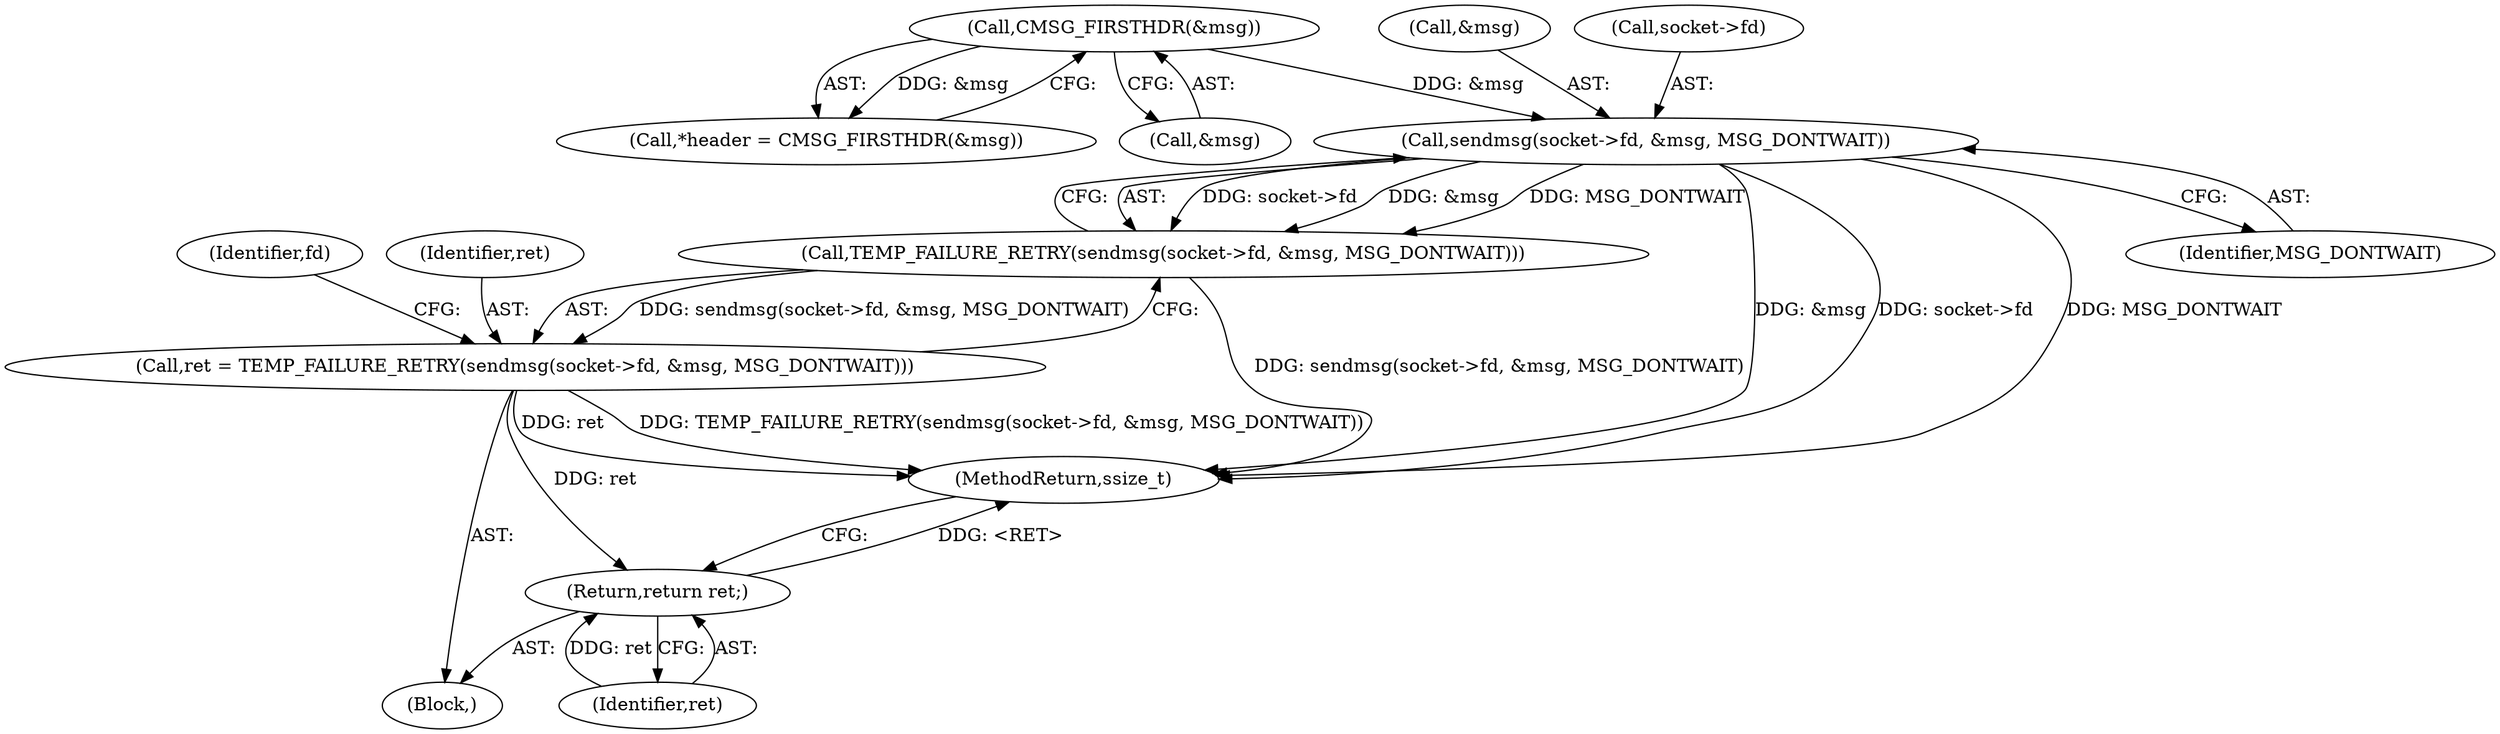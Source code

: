 digraph "0_Android_472271b153c5dc53c28beac55480a8d8434b2d5c_65@API" {
"1000204" [label="(Call,sendmsg(socket->fd, &msg, MSG_DONTWAIT))"];
"1000173" [label="(Call,CMSG_FIRSTHDR(&msg))"];
"1000203" [label="(Call,TEMP_FAILURE_RETRY(sendmsg(socket->fd, &msg, MSG_DONTWAIT)))"];
"1000201" [label="(Call,ret = TEMP_FAILURE_RETRY(sendmsg(socket->fd, &msg, MSG_DONTWAIT)))"];
"1000213" [label="(Return,return ret;)"];
"1000173" [label="(Call,CMSG_FIRSTHDR(&msg))"];
"1000208" [label="(Call,&msg)"];
"1000214" [label="(Identifier,ret)"];
"1000212" [label="(Identifier,fd)"];
"1000203" [label="(Call,TEMP_FAILURE_RETRY(sendmsg(socket->fd, &msg, MSG_DONTWAIT)))"];
"1000204" [label="(Call,sendmsg(socket->fd, &msg, MSG_DONTWAIT))"];
"1000205" [label="(Call,socket->fd)"];
"1000215" [label="(MethodReturn,ssize_t)"];
"1000174" [label="(Call,&msg)"];
"1000105" [label="(Block,)"];
"1000213" [label="(Return,return ret;)"];
"1000202" [label="(Identifier,ret)"];
"1000201" [label="(Call,ret = TEMP_FAILURE_RETRY(sendmsg(socket->fd, &msg, MSG_DONTWAIT)))"];
"1000210" [label="(Identifier,MSG_DONTWAIT)"];
"1000171" [label="(Call,*header = CMSG_FIRSTHDR(&msg))"];
"1000204" -> "1000203"  [label="AST: "];
"1000204" -> "1000210"  [label="CFG: "];
"1000205" -> "1000204"  [label="AST: "];
"1000208" -> "1000204"  [label="AST: "];
"1000210" -> "1000204"  [label="AST: "];
"1000203" -> "1000204"  [label="CFG: "];
"1000204" -> "1000215"  [label="DDG: MSG_DONTWAIT"];
"1000204" -> "1000215"  [label="DDG: &msg"];
"1000204" -> "1000215"  [label="DDG: socket->fd"];
"1000204" -> "1000203"  [label="DDG: socket->fd"];
"1000204" -> "1000203"  [label="DDG: &msg"];
"1000204" -> "1000203"  [label="DDG: MSG_DONTWAIT"];
"1000173" -> "1000204"  [label="DDG: &msg"];
"1000173" -> "1000171"  [label="AST: "];
"1000173" -> "1000174"  [label="CFG: "];
"1000174" -> "1000173"  [label="AST: "];
"1000171" -> "1000173"  [label="CFG: "];
"1000173" -> "1000171"  [label="DDG: &msg"];
"1000203" -> "1000201"  [label="AST: "];
"1000201" -> "1000203"  [label="CFG: "];
"1000203" -> "1000215"  [label="DDG: sendmsg(socket->fd, &msg, MSG_DONTWAIT)"];
"1000203" -> "1000201"  [label="DDG: sendmsg(socket->fd, &msg, MSG_DONTWAIT)"];
"1000201" -> "1000105"  [label="AST: "];
"1000202" -> "1000201"  [label="AST: "];
"1000212" -> "1000201"  [label="CFG: "];
"1000201" -> "1000215"  [label="DDG: TEMP_FAILURE_RETRY(sendmsg(socket->fd, &msg, MSG_DONTWAIT))"];
"1000201" -> "1000215"  [label="DDG: ret"];
"1000201" -> "1000213"  [label="DDG: ret"];
"1000213" -> "1000105"  [label="AST: "];
"1000213" -> "1000214"  [label="CFG: "];
"1000214" -> "1000213"  [label="AST: "];
"1000215" -> "1000213"  [label="CFG: "];
"1000213" -> "1000215"  [label="DDG: <RET>"];
"1000214" -> "1000213"  [label="DDG: ret"];
}
